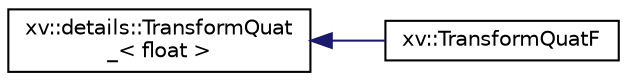 digraph "Graphical Class Hierarchy"
{
 // LATEX_PDF_SIZE
  edge [fontname="Helvetica",fontsize="10",labelfontname="Helvetica",labelfontsize="10"];
  node [fontname="Helvetica",fontsize="10",shape=record];
  rankdir="LR";
  Node0 [label="xv::details::TransformQuat\l_\< float \>",height=0.2,width=0.4,color="black", fillcolor="white", style="filled",URL="$classxv_1_1details_1_1TransformQuat__.html",tooltip=" "];
  Node0 -> Node1 [dir="back",color="midnightblue",fontsize="10",style="solid",fontname="Helvetica"];
  Node1 [label="xv::TransformQuatF",height=0.2,width=0.4,color="black", fillcolor="white", style="filled",URL="$structxv_1_1TransformQuatF.html",tooltip="Represents a float typed transformation (or pose) with translation and quaternion for rotation in flo..."];
}
